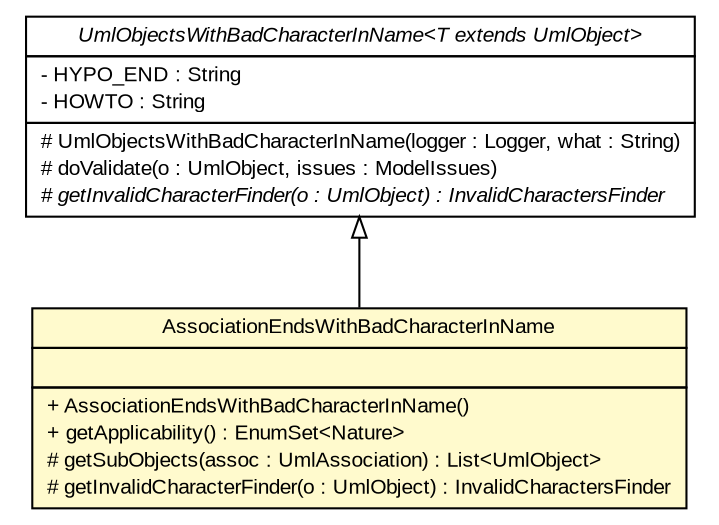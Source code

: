 #!/usr/local/bin/dot
#
# Class diagram 
# Generated by UMLGraph version R5_6_6-6-g3bdff0 (http://www.umlgraph.org/)
#

digraph G {
	edge [fontname="arial",fontsize=10,labelfontname="arial",labelfontsize=10];
	node [fontname="arial",fontsize=10,shape=plaintext];
	nodesep=0.25;
	ranksep=0.5;
	// org.tanjakostic.jcleancim.validation.AssociationValidator.AssociationEndsWithBadCharacterInName
	c25516 [label=<<table title="org.tanjakostic.jcleancim.validation.AssociationValidator.AssociationEndsWithBadCharacterInName" border="0" cellborder="1" cellspacing="0" cellpadding="2" port="p" bgcolor="lemonChiffon" href="./AssociationValidator.AssociationEndsWithBadCharacterInName.html">
		<tr><td><table border="0" cellspacing="0" cellpadding="1">
<tr><td align="center" balign="center"> AssociationEndsWithBadCharacterInName </td></tr>
		</table></td></tr>
		<tr><td><table border="0" cellspacing="0" cellpadding="1">
<tr><td align="left" balign="left">  </td></tr>
		</table></td></tr>
		<tr><td><table border="0" cellspacing="0" cellpadding="1">
<tr><td align="left" balign="left"> + AssociationEndsWithBadCharacterInName() </td></tr>
<tr><td align="left" balign="left"> + getApplicability() : EnumSet&lt;Nature&gt; </td></tr>
<tr><td align="left" balign="left"> # getSubObjects(assoc : UmlAssociation) : List&lt;UmlObject&gt; </td></tr>
<tr><td align="left" balign="left"> # getInvalidCharacterFinder(o : UmlObject) : InvalidCharactersFinder </td></tr>
		</table></td></tr>
		</table>>, URL="./AssociationValidator.AssociationEndsWithBadCharacterInName.html", fontname="arial", fontcolor="black", fontsize=10.0];
	// org.tanjakostic.jcleancim.validation.AbstractRule.UmlObjectsWithBadCharacterInName<T extends org.tanjakostic.jcleancim.model.UmlObject>
	c25528 [label=<<table title="org.tanjakostic.jcleancim.validation.AbstractRule.UmlObjectsWithBadCharacterInName" border="0" cellborder="1" cellspacing="0" cellpadding="2" port="p" href="./AbstractRule.UmlObjectsWithBadCharacterInName.html">
		<tr><td><table border="0" cellspacing="0" cellpadding="1">
<tr><td align="center" balign="center"><font face="Arial Italic"> UmlObjectsWithBadCharacterInName&lt;T extends UmlObject&gt; </font></td></tr>
		</table></td></tr>
		<tr><td><table border="0" cellspacing="0" cellpadding="1">
<tr><td align="left" balign="left"> - HYPO_END : String </td></tr>
<tr><td align="left" balign="left"> - HOWTO : String </td></tr>
		</table></td></tr>
		<tr><td><table border="0" cellspacing="0" cellpadding="1">
<tr><td align="left" balign="left"> # UmlObjectsWithBadCharacterInName(logger : Logger, what : String) </td></tr>
<tr><td align="left" balign="left"> # doValidate(o : UmlObject, issues : ModelIssues) </td></tr>
<tr><td align="left" balign="left"><font face="Arial Italic" point-size="10.0"> # getInvalidCharacterFinder(o : UmlObject) : InvalidCharactersFinder </font></td></tr>
		</table></td></tr>
		</table>>, URL="./AbstractRule.UmlObjectsWithBadCharacterInName.html", fontname="arial", fontcolor="black", fontsize=10.0];
	//org.tanjakostic.jcleancim.validation.AssociationValidator.AssociationEndsWithBadCharacterInName extends org.tanjakostic.jcleancim.validation.AbstractRule.UmlObjectsWithBadCharacterInName<org.tanjakostic.jcleancim.model.UmlAssociation>
	c25528:p -> c25516:p [dir=back,arrowtail=empty];
}

